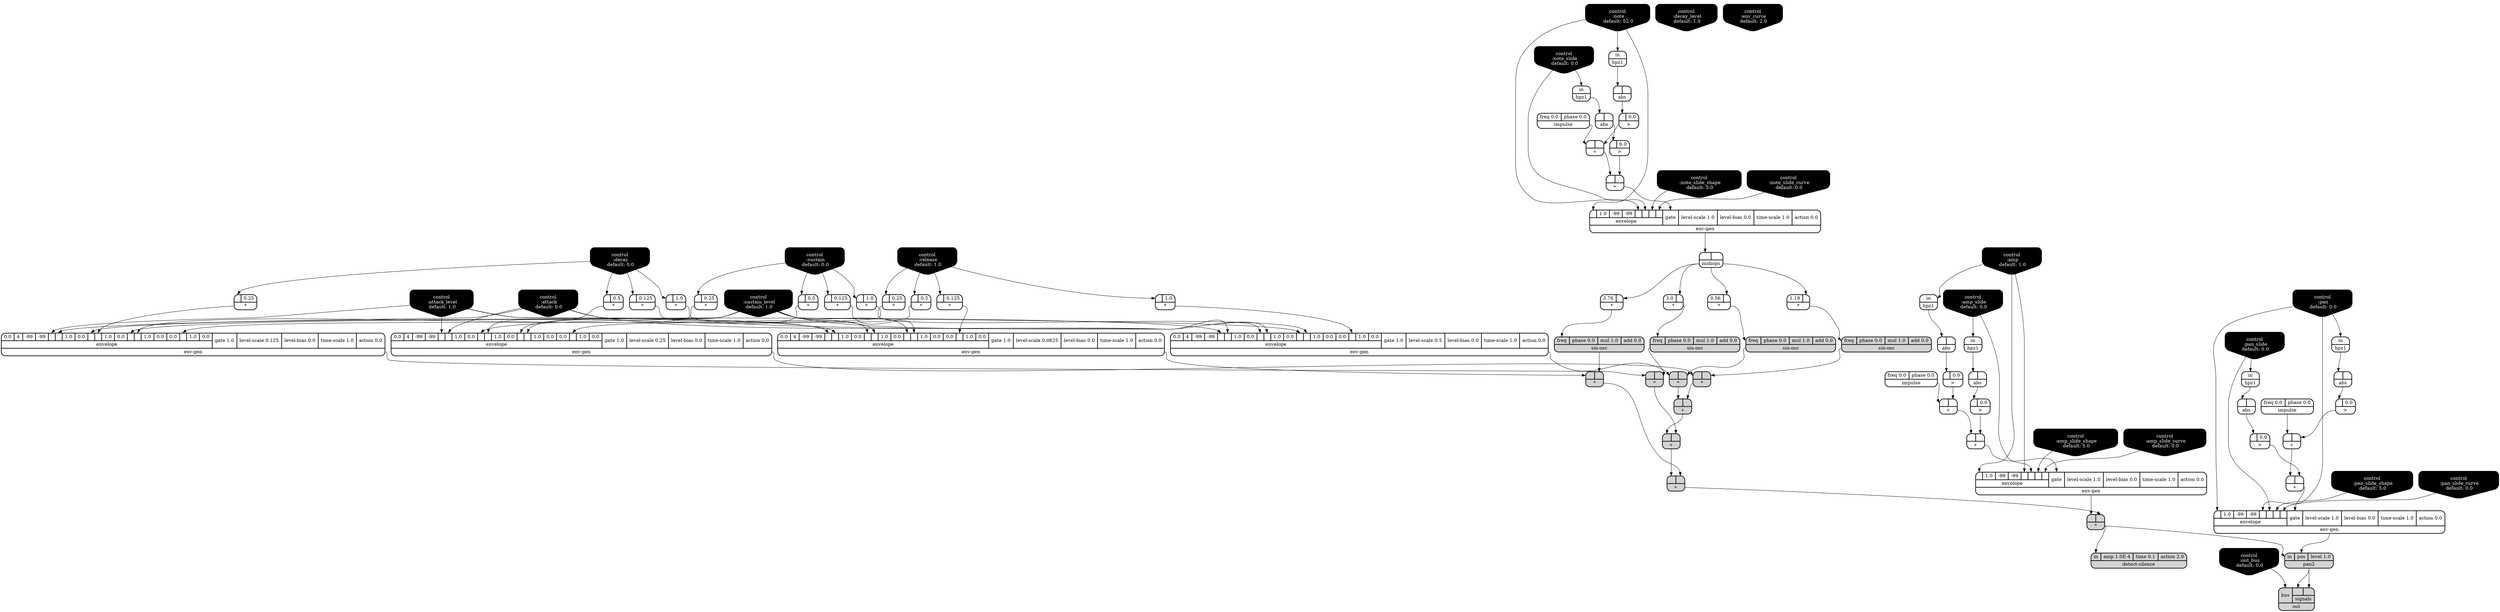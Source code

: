 digraph synthdef {
22 [label = "{{ <a> |<b> 0.25} |<__UG_NAME__>* }" style="bold, rounded" shape=record rankdir=LR];
24 [label = "{{ <a> |<b> 1.0} |<__UG_NAME__>* }" style="bold, rounded" shape=record rankdir=LR];
25 [label = "{{ <a> |<b> 1.0} |<__UG_NAME__>* }" style="bold, rounded" shape=record rankdir=LR];
26 [label = "{{ <a> |<b> 1.0} |<__UG_NAME__>* }" style="bold, rounded" shape=record rankdir=LR];
38 [label = "{{ <a> 0.56|<b> } |<__UG_NAME__>* }" style="bold, rounded" shape=record rankdir=LR];
40 [label = "{{ <a> |<b> } |<__UG_NAME__>* }" style="filled, bold, rounded"  shape=record rankdir=LR];
41 [label = "{{ <a> |<b> 0.5} |<__UG_NAME__>* }" style="bold, rounded" shape=record rankdir=LR];
42 [label = "{{ <a> |<b> 0.5} |<__UG_NAME__>* }" style="bold, rounded" shape=record rankdir=LR];
43 [label = "{{ <a> |<b> 0.5} |<__UG_NAME__>* }" style="bold, rounded" shape=record rankdir=LR];
45 [label = "{{ <a> 1.19|<b> } |<__UG_NAME__>* }" style="bold, rounded" shape=record rankdir=LR];
47 [label = "{{ <a> |<b> } |<__UG_NAME__>* }" style="filled, bold, rounded"  shape=record rankdir=LR];
49 [label = "{{ <a> 3.76|<b> } |<__UG_NAME__>* }" style="bold, rounded" shape=record rankdir=LR];
51 [label = "{{ <a> |<b> 0.25} |<__UG_NAME__>* }" style="bold, rounded" shape=record rankdir=LR];
52 [label = "{{ <a> |<b> 0.25} |<__UG_NAME__>* }" style="bold, rounded" shape=record rankdir=LR];
54 [label = "{{ <a> 3.0|<b> } |<__UG_NAME__>* }" style="bold, rounded" shape=record rankdir=LR];
56 [label = "{{ <a> |<b> } |<__UG_NAME__>* }" style="filled, bold, rounded"  shape=record rankdir=LR];
62 [label = "{{ <a> |<b> 0.125} |<__UG_NAME__>* }" style="bold, rounded" shape=record rankdir=LR];
72 [label = "{{ <a> |<b> 0.125} |<__UG_NAME__>* }" style="bold, rounded" shape=record rankdir=LR];
77 [label = "{{ <a> |<b> 0.125} |<__UG_NAME__>* }" style="bold, rounded" shape=record rankdir=LR];
81 [label = "{{ <a> |<b> } |<__UG_NAME__>* }" style="filled, bold, rounded"  shape=record rankdir=LR];
83 [label = "{{ <a> |<b> } |<__UG_NAME__>* }" style="filled, bold, rounded"  shape=record rankdir=LR];
32 [label = "{{ <a> |<b> } |<__UG_NAME__>+ }" style="bold, rounded" shape=record rankdir=LR];
35 [label = "{{ <a> |<b> } |<__UG_NAME__>+ }" style="bold, rounded" shape=record rankdir=LR];
48 [label = "{{ <a> |<b> } |<__UG_NAME__>+ }" style="filled, bold, rounded"  shape=record rankdir=LR];
61 [label = "{{ <a> |<b> } |<__UG_NAME__>+ }" style="bold, rounded" shape=record rankdir=LR];
67 [label = "{{ <a> |<b> } |<__UG_NAME__>+ }" style="bold, rounded" shape=record rankdir=LR];
70 [label = "{{ <a> |<b> } |<__UG_NAME__>+ }" style="bold, rounded" shape=record rankdir=LR];
76 [label = "{{ <a> |<b> } |<__UG_NAME__>+ }" style="bold, rounded" shape=record rankdir=LR];
78 [label = "{{ <a> |<b> } |<__UG_NAME__>+ }" style="filled, bold, rounded"  shape=record rankdir=LR];
82 [label = "{{ <a> |<b> } |<__UG_NAME__>+ }" style="filled, bold, rounded"  shape=record rankdir=LR];
31 [label = "{{ <a> |<b> 0.0} |<__UG_NAME__>\> }" style="bold, rounded" shape=record rankdir=LR];
34 [label = "{{ <a> |<b> 0.0} |<__UG_NAME__>\> }" style="bold, rounded" shape=record rankdir=LR];
60 [label = "{{ <a> |<b> 0.0} |<__UG_NAME__>\> }" style="bold, rounded" shape=record rankdir=LR];
66 [label = "{{ <a> |<b> 0.0} |<__UG_NAME__>\> }" style="bold, rounded" shape=record rankdir=LR];
69 [label = "{{ <a> |<b> 0.0} |<__UG_NAME__>\> }" style="bold, rounded" shape=record rankdir=LR];
75 [label = "{{ <a> |<b> 0.0} |<__UG_NAME__>\> }" style="bold, rounded" shape=record rankdir=LR];
30 [label = "{{ <a> |<b> } |<__UG_NAME__>abs }" style="bold, rounded" shape=record rankdir=LR];
33 [label = "{{ <a> |<b> } |<__UG_NAME__>abs }" style="bold, rounded" shape=record rankdir=LR];
59 [label = "{{ <a> |<b> } |<__UG_NAME__>abs }" style="bold, rounded" shape=record rankdir=LR];
65 [label = "{{ <a> |<b> } |<__UG_NAME__>abs }" style="bold, rounded" shape=record rankdir=LR];
68 [label = "{{ <a> |<b> } |<__UG_NAME__>abs }" style="bold, rounded" shape=record rankdir=LR];
74 [label = "{{ <a> |<b> } |<__UG_NAME__>abs }" style="bold, rounded" shape=record rankdir=LR];
0 [label = "control
 :note
 default: 52.0" shape=invhouse style="rounded, filled, bold" fillcolor=black fontcolor=white ]; 
1 [label = "control
 :note_slide
 default: 0.0" shape=invhouse style="rounded, filled, bold" fillcolor=black fontcolor=white ]; 
2 [label = "control
 :note_slide_shape
 default: 5.0" shape=invhouse style="rounded, filled, bold" fillcolor=black fontcolor=white ]; 
3 [label = "control
 :note_slide_curve
 default: 0.0" shape=invhouse style="rounded, filled, bold" fillcolor=black fontcolor=white ]; 
4 [label = "control
 :amp
 default: 1.0" shape=invhouse style="rounded, filled, bold" fillcolor=black fontcolor=white ]; 
5 [label = "control
 :amp_slide
 default: 0.0" shape=invhouse style="rounded, filled, bold" fillcolor=black fontcolor=white ]; 
6 [label = "control
 :amp_slide_shape
 default: 5.0" shape=invhouse style="rounded, filled, bold" fillcolor=black fontcolor=white ]; 
7 [label = "control
 :amp_slide_curve
 default: 0.0" shape=invhouse style="rounded, filled, bold" fillcolor=black fontcolor=white ]; 
8 [label = "control
 :pan
 default: 0.0" shape=invhouse style="rounded, filled, bold" fillcolor=black fontcolor=white ]; 
9 [label = "control
 :pan_slide
 default: 0.0" shape=invhouse style="rounded, filled, bold" fillcolor=black fontcolor=white ]; 
10 [label = "control
 :pan_slide_shape
 default: 5.0" shape=invhouse style="rounded, filled, bold" fillcolor=black fontcolor=white ]; 
11 [label = "control
 :pan_slide_curve
 default: 0.0" shape=invhouse style="rounded, filled, bold" fillcolor=black fontcolor=white ]; 
12 [label = "control
 :attack
 default: 0.0" shape=invhouse style="rounded, filled, bold" fillcolor=black fontcolor=white ]; 
13 [label = "control
 :decay
 default: 0.0" shape=invhouse style="rounded, filled, bold" fillcolor=black fontcolor=white ]; 
14 [label = "control
 :sustain
 default: 0.0" shape=invhouse style="rounded, filled, bold" fillcolor=black fontcolor=white ]; 
15 [label = "control
 :release
 default: 1.0" shape=invhouse style="rounded, filled, bold" fillcolor=black fontcolor=white ]; 
16 [label = "control
 :attack_level
 default: 1.0" shape=invhouse style="rounded, filled, bold" fillcolor=black fontcolor=white ]; 
17 [label = "control
 :decay_level
 default: 1.0" shape=invhouse style="rounded, filled, bold" fillcolor=black fontcolor=white ]; 
18 [label = "control
 :sustain_level
 default: 1.0" shape=invhouse style="rounded, filled, bold" fillcolor=black fontcolor=white ]; 
19 [label = "control
 :env_curve
 default: 2.0" shape=invhouse style="rounded, filled, bold" fillcolor=black fontcolor=white ]; 
20 [label = "control
 :out_bus
 default: 0.0" shape=invhouse style="rounded, filled, bold" fillcolor=black fontcolor=white ]; 
86 [label = "{{ <in> in|<amp> amp 1.0E-4|<time> time 0.1|<action> action 2.0} |<__UG_NAME__>detect-silence }" style="filled, bold, rounded"  shape=record rankdir=LR];
27 [label = "{{ {{0.0|4|-99|-99|<envelope___control___4>|<envelope___control___5>|1.0|0.0|<envelope___control___8>|<envelope___binary____op____u____gen___9>|1.0|0.0|<envelope___control___12>|<envelope___binary____op____u____gen___13>|1.0|0.0|0.0|<envelope___binary____op____u____gen___17>|1.0|0.0}|envelope}|<gate> gate 1.0|<level____scale> level-scale 0.5|<level____bias> level-bias 0.0|<time____scale> time-scale 1.0|<action> action 0.0} |<__UG_NAME__>env-gen }" style="bold, rounded" shape=record rankdir=LR];
36 [label = "{{ {{<envelope___control___0>|1.0|-99|-99|<envelope___control___4>|<envelope___control___5>|<envelope___control___6>|<envelope___control___7>}|envelope}|<gate> gate|<level____scale> level-scale 1.0|<level____bias> level-bias 0.0|<time____scale> time-scale 1.0|<action> action 0.0} |<__UG_NAME__>env-gen }" style="bold, rounded" shape=record rankdir=LR];
44 [label = "{{ {{0.0|4|-99|-99|<envelope___control___4>|<envelope___control___5>|1.0|0.0|<envelope___control___8>|<envelope___binary____op____u____gen___9>|1.0|0.0|<envelope___control___12>|<envelope___binary____op____u____gen___13>|1.0|0.0|0.0|<envelope___binary____op____u____gen___17>|1.0|0.0}|envelope}|<gate> gate 1.0|<level____scale> level-scale 0.25|<level____bias> level-bias 0.0|<time____scale> time-scale 1.0|<action> action 0.0} |<__UG_NAME__>env-gen }" style="bold, rounded" shape=record rankdir=LR];
53 [label = "{{ {{0.0|4|-99|-99|<envelope___control___4>|<envelope___control___5>|1.0|0.0|<envelope___control___8>|<envelope___binary____op____u____gen___9>|1.0|0.0|<envelope___control___12>|<envelope___binary____op____u____gen___13>|1.0|0.0|0.0|<envelope___binary____op____u____gen___17>|1.0|0.0}|envelope}|<gate> gate 1.0|<level____scale> level-scale 0.125|<level____bias> level-bias 0.0|<time____scale> time-scale 1.0|<action> action 0.0} |<__UG_NAME__>env-gen }" style="bold, rounded" shape=record rankdir=LR];
71 [label = "{{ {{<envelope___control___0>|1.0|-99|-99|<envelope___control___4>|<envelope___control___5>|<envelope___control___6>|<envelope___control___7>}|envelope}|<gate> gate|<level____scale> level-scale 1.0|<level____bias> level-bias 0.0|<time____scale> time-scale 1.0|<action> action 0.0} |<__UG_NAME__>env-gen }" style="bold, rounded" shape=record rankdir=LR];
79 [label = "{{ {{<envelope___control___0>|1.0|-99|-99|<envelope___control___4>|<envelope___control___5>|<envelope___control___6>|<envelope___control___7>}|envelope}|<gate> gate|<level____scale> level-scale 1.0|<level____bias> level-bias 0.0|<time____scale> time-scale 1.0|<action> action 0.0} |<__UG_NAME__>env-gen }" style="bold, rounded" shape=record rankdir=LR];
80 [label = "{{ {{0.0|4|-99|-99|<envelope___control___4>|<envelope___control___5>|1.0|0.0|<envelope___control___8>|<envelope___binary____op____u____gen___9>|1.0|0.0|<envelope___control___12>|<envelope___binary____op____u____gen___13>|1.0|0.0|0.0|<envelope___binary____op____u____gen___17>|1.0|0.0}|envelope}|<gate> gate 1.0|<level____scale> level-scale 0.0625|<level____bias> level-bias 0.0|<time____scale> time-scale 1.0|<action> action 0.0} |<__UG_NAME__>env-gen }" style="bold, rounded" shape=record rankdir=LR];
21 [label = "{{ <in> in} |<__UG_NAME__>hpz1 }" style="bold, rounded" shape=record rankdir=LR];
23 [label = "{{ <in> in} |<__UG_NAME__>hpz1 }" style="bold, rounded" shape=record rankdir=LR];
29 [label = "{{ <in> in} |<__UG_NAME__>hpz1 }" style="bold, rounded" shape=record rankdir=LR];
58 [label = "{{ <in> in} |<__UG_NAME__>hpz1 }" style="bold, rounded" shape=record rankdir=LR];
64 [label = "{{ <in> in} |<__UG_NAME__>hpz1 }" style="bold, rounded" shape=record rankdir=LR];
73 [label = "{{ <in> in} |<__UG_NAME__>hpz1 }" style="bold, rounded" shape=record rankdir=LR];
28 [label = "{{ <freq> freq 0.0|<phase> phase 0.0} |<__UG_NAME__>impulse }" style="bold, rounded" shape=record rankdir=LR];
57 [label = "{{ <freq> freq 0.0|<phase> phase 0.0} |<__UG_NAME__>impulse }" style="bold, rounded" shape=record rankdir=LR];
63 [label = "{{ <freq> freq 0.0|<phase> phase 0.0} |<__UG_NAME__>impulse }" style="bold, rounded" shape=record rankdir=LR];
37 [label = "{{ <a> |<b> } |<__UG_NAME__>midicps }" style="bold, rounded" shape=record rankdir=LR];
85 [label = "{{ <bus> bus|{{<signals___pan2___0>|<signals___pan2___1>}|signals}} |<__UG_NAME__>out }" style="filled, bold, rounded"  shape=record rankdir=LR];
84 [label = "{{ <in> in|<pos> pos|<level> level 1.0} |<__UG_NAME__>pan2 }" style="filled, bold, rounded"  shape=record rankdir=LR];
39 [label = "{{ <freq> freq|<phase> phase 0.0|<mul> mul 1.0|<add> add 0.0} |<__UG_NAME__>sin-osc }" style="filled, bold, rounded"  shape=record rankdir=LR];
46 [label = "{{ <freq> freq|<phase> phase 0.0|<mul> mul 1.0|<add> add 0.0} |<__UG_NAME__>sin-osc }" style="filled, bold, rounded"  shape=record rankdir=LR];
50 [label = "{{ <freq> freq|<phase> phase 0.0|<mul> mul 1.0|<add> add 0.0} |<__UG_NAME__>sin-osc }" style="filled, bold, rounded"  shape=record rankdir=LR];
55 [label = "{{ <freq> freq|<phase> phase 0.0|<mul> mul 1.0|<add> add 0.0} |<__UG_NAME__>sin-osc }" style="filled, bold, rounded"  shape=record rankdir=LR];

15:__UG_NAME__ -> 22:a ;
13:__UG_NAME__ -> 24:a ;
14:__UG_NAME__ -> 25:a ;
15:__UG_NAME__ -> 26:a ;
37:__UG_NAME__ -> 38:b ;
39:__UG_NAME__ -> 40:b ;
27:__UG_NAME__ -> 40:a ;
13:__UG_NAME__ -> 41:a ;
14:__UG_NAME__ -> 42:a ;
15:__UG_NAME__ -> 43:a ;
37:__UG_NAME__ -> 45:b ;
46:__UG_NAME__ -> 47:b ;
44:__UG_NAME__ -> 47:a ;
37:__UG_NAME__ -> 49:b ;
13:__UG_NAME__ -> 51:a ;
14:__UG_NAME__ -> 52:a ;
37:__UG_NAME__ -> 54:b ;
55:__UG_NAME__ -> 56:b ;
53:__UG_NAME__ -> 56:a ;
13:__UG_NAME__ -> 62:a ;
14:__UG_NAME__ -> 72:a ;
15:__UG_NAME__ -> 77:a ;
50:__UG_NAME__ -> 81:b ;
80:__UG_NAME__ -> 81:a ;
82:__UG_NAME__ -> 83:b ;
79:__UG_NAME__ -> 83:a ;
31:__UG_NAME__ -> 32:b ;
28:__UG_NAME__ -> 32:a ;
34:__UG_NAME__ -> 35:b ;
32:__UG_NAME__ -> 35:a ;
47:__UG_NAME__ -> 48:b ;
40:__UG_NAME__ -> 48:a ;
60:__UG_NAME__ -> 61:b ;
57:__UG_NAME__ -> 61:a ;
66:__UG_NAME__ -> 67:b ;
63:__UG_NAME__ -> 67:a ;
69:__UG_NAME__ -> 70:b ;
67:__UG_NAME__ -> 70:a ;
75:__UG_NAME__ -> 76:b ;
61:__UG_NAME__ -> 76:a ;
56:__UG_NAME__ -> 78:b ;
48:__UG_NAME__ -> 78:a ;
81:__UG_NAME__ -> 82:b ;
78:__UG_NAME__ -> 82:a ;
30:__UG_NAME__ -> 31:a ;
33:__UG_NAME__ -> 34:a ;
59:__UG_NAME__ -> 60:a ;
65:__UG_NAME__ -> 66:a ;
68:__UG_NAME__ -> 69:a ;
74:__UG_NAME__ -> 75:a ;
29:__UG_NAME__ -> 30:a ;
21:__UG_NAME__ -> 33:a ;
58:__UG_NAME__ -> 59:a ;
64:__UG_NAME__ -> 65:a ;
23:__UG_NAME__ -> 68:a ;
73:__UG_NAME__ -> 74:a ;
83:__UG_NAME__ -> 86:in ;
16:__UG_NAME__ -> 27:envelope___control___4 ;
12:__UG_NAME__ -> 27:envelope___control___5 ;
18:__UG_NAME__ -> 27:envelope___control___8 ;
24:__UG_NAME__ -> 27:envelope___binary____op____u____gen___9 ;
18:__UG_NAME__ -> 27:envelope___control___12 ;
25:__UG_NAME__ -> 27:envelope___binary____op____u____gen___13 ;
26:__UG_NAME__ -> 27:envelope___binary____op____u____gen___17 ;
35:__UG_NAME__ -> 36:gate ;
0:__UG_NAME__ -> 36:envelope___control___0 ;
0:__UG_NAME__ -> 36:envelope___control___4 ;
1:__UG_NAME__ -> 36:envelope___control___5 ;
2:__UG_NAME__ -> 36:envelope___control___6 ;
3:__UG_NAME__ -> 36:envelope___control___7 ;
16:__UG_NAME__ -> 44:envelope___control___4 ;
12:__UG_NAME__ -> 44:envelope___control___5 ;
18:__UG_NAME__ -> 44:envelope___control___8 ;
41:__UG_NAME__ -> 44:envelope___binary____op____u____gen___9 ;
18:__UG_NAME__ -> 44:envelope___control___12 ;
42:__UG_NAME__ -> 44:envelope___binary____op____u____gen___13 ;
43:__UG_NAME__ -> 44:envelope___binary____op____u____gen___17 ;
16:__UG_NAME__ -> 53:envelope___control___4 ;
12:__UG_NAME__ -> 53:envelope___control___5 ;
18:__UG_NAME__ -> 53:envelope___control___8 ;
51:__UG_NAME__ -> 53:envelope___binary____op____u____gen___9 ;
18:__UG_NAME__ -> 53:envelope___control___12 ;
52:__UG_NAME__ -> 53:envelope___binary____op____u____gen___13 ;
22:__UG_NAME__ -> 53:envelope___binary____op____u____gen___17 ;
70:__UG_NAME__ -> 71:gate ;
8:__UG_NAME__ -> 71:envelope___control___0 ;
8:__UG_NAME__ -> 71:envelope___control___4 ;
9:__UG_NAME__ -> 71:envelope___control___5 ;
10:__UG_NAME__ -> 71:envelope___control___6 ;
11:__UG_NAME__ -> 71:envelope___control___7 ;
76:__UG_NAME__ -> 79:gate ;
4:__UG_NAME__ -> 79:envelope___control___0 ;
4:__UG_NAME__ -> 79:envelope___control___4 ;
5:__UG_NAME__ -> 79:envelope___control___5 ;
6:__UG_NAME__ -> 79:envelope___control___6 ;
7:__UG_NAME__ -> 79:envelope___control___7 ;
16:__UG_NAME__ -> 80:envelope___control___4 ;
12:__UG_NAME__ -> 80:envelope___control___5 ;
18:__UG_NAME__ -> 80:envelope___control___8 ;
62:__UG_NAME__ -> 80:envelope___binary____op____u____gen___9 ;
18:__UG_NAME__ -> 80:envelope___control___12 ;
72:__UG_NAME__ -> 80:envelope___binary____op____u____gen___13 ;
77:__UG_NAME__ -> 80:envelope___binary____op____u____gen___17 ;
1:__UG_NAME__ -> 21:in ;
9:__UG_NAME__ -> 23:in ;
0:__UG_NAME__ -> 29:in ;
4:__UG_NAME__ -> 58:in ;
8:__UG_NAME__ -> 64:in ;
5:__UG_NAME__ -> 73:in ;
36:__UG_NAME__ -> 37:a ;
84:__UG_NAME__ -> 85:signals___pan2___0 ;
84:__UG_NAME__ -> 85:signals___pan2___1 ;
20:__UG_NAME__ -> 85:bus ;
71:__UG_NAME__ -> 84:pos ;
83:__UG_NAME__ -> 84:in ;
38:__UG_NAME__ -> 39:freq ;
45:__UG_NAME__ -> 46:freq ;
49:__UG_NAME__ -> 50:freq ;
54:__UG_NAME__ -> 55:freq ;

}